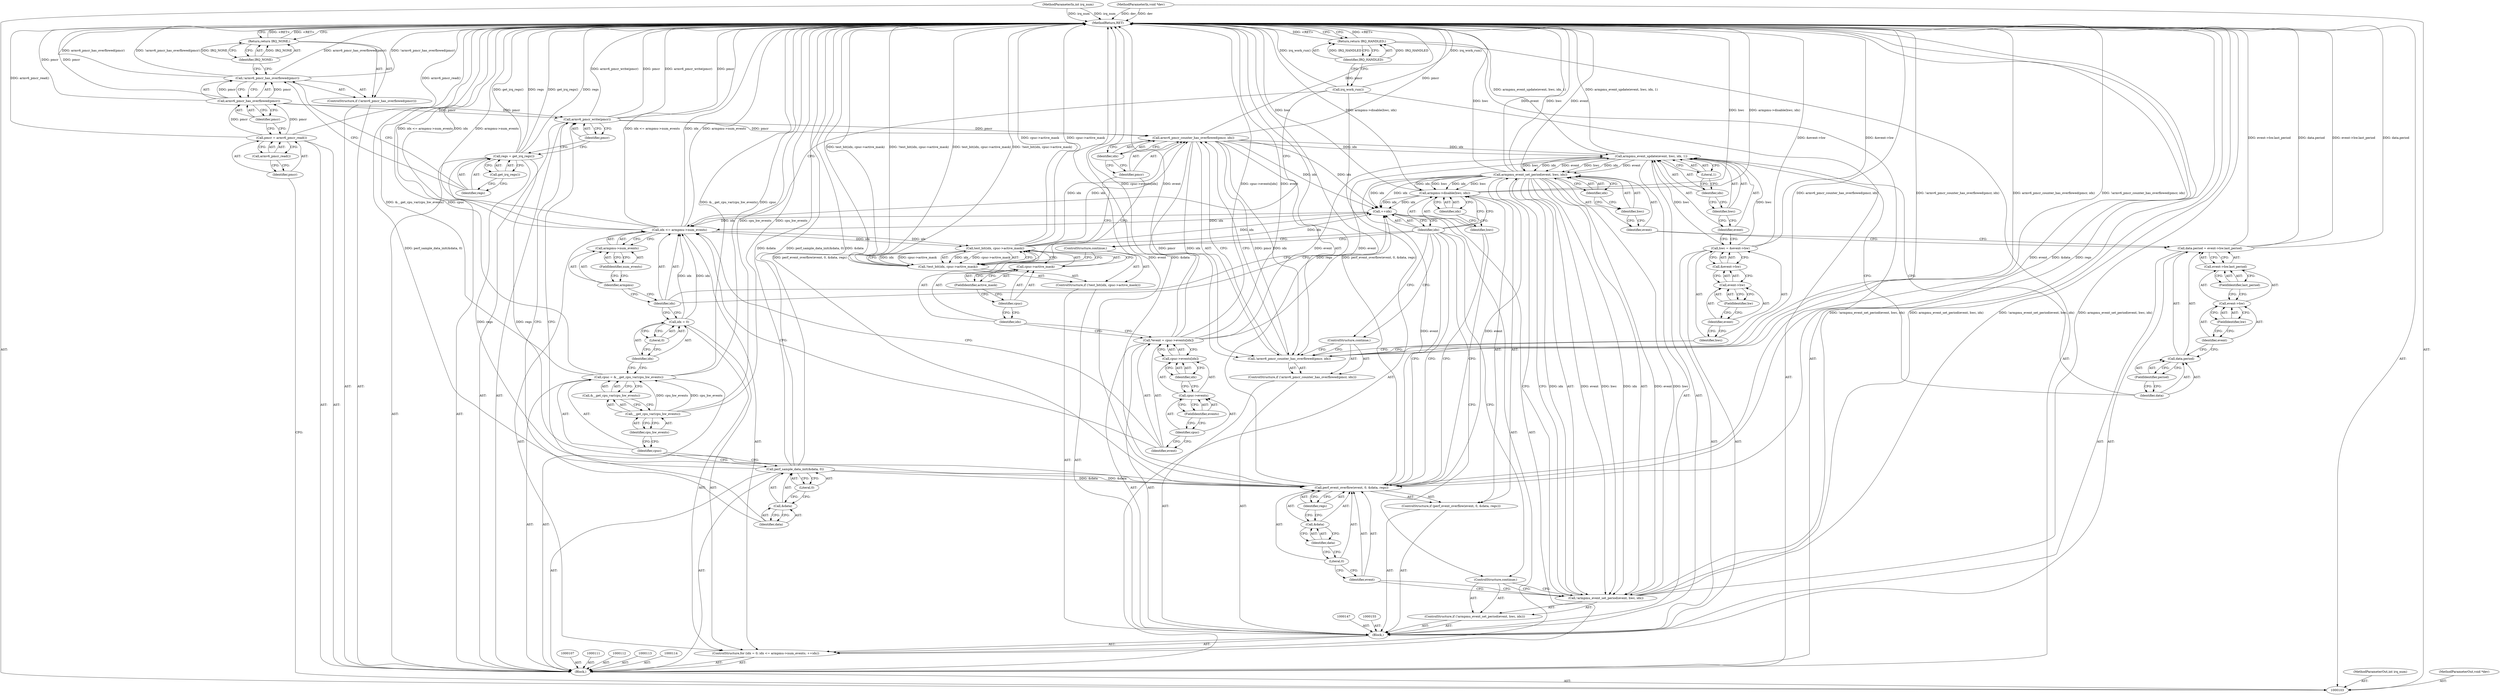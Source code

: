 digraph "1_linux_a8b0ca17b80e92faab46ee7179ba9e99ccb61233_0" {
"1000210" [label="(MethodReturn,RET)"];
"1000104" [label="(MethodParameterIn,int irq_num)"];
"1000320" [label="(MethodParameterOut,int irq_num)"];
"1000115" [label="(ControlStructure,if (!armv6_pmcr_has_overflowed(pmcr)))"];
"1000118" [label="(Identifier,pmcr)"];
"1000116" [label="(Call,!armv6_pmcr_has_overflowed(pmcr))"];
"1000117" [label="(Call,armv6_pmcr_has_overflowed(pmcr))"];
"1000119" [label="(Return,return IRQ_NONE;)"];
"1000120" [label="(Identifier,IRQ_NONE)"];
"1000121" [label="(Call,regs = get_irq_regs())"];
"1000122" [label="(Identifier,regs)"];
"1000123" [label="(Call,get_irq_regs())"];
"1000105" [label="(MethodParameterIn,void *dev)"];
"1000321" [label="(MethodParameterOut,void *dev)"];
"1000124" [label="(Call,armv6_pmcr_write(pmcr))"];
"1000125" [label="(Identifier,pmcr)"];
"1000126" [label="(Call,perf_sample_data_init(&data, 0))"];
"1000127" [label="(Call,&data)"];
"1000128" [label="(Identifier,data)"];
"1000129" [label="(Literal,0)"];
"1000130" [label="(Call,cpuc = &__get_cpu_var(cpu_hw_events))"];
"1000131" [label="(Identifier,cpuc)"];
"1000134" [label="(Identifier,cpu_hw_events)"];
"1000132" [label="(Call,&__get_cpu_var(cpu_hw_events))"];
"1000133" [label="(Call,__get_cpu_var(cpu_hw_events))"];
"1000135" [label="(ControlStructure,for (idx = 0; idx <= armpmu->num_events; ++idx))"];
"1000138" [label="(Literal,0)"];
"1000139" [label="(Call,idx <= armpmu->num_events)"];
"1000140" [label="(Identifier,idx)"];
"1000141" [label="(Call,armpmu->num_events)"];
"1000142" [label="(Identifier,armpmu)"];
"1000143" [label="(FieldIdentifier,num_events)"];
"1000144" [label="(Call,++idx)"];
"1000145" [label="(Identifier,idx)"];
"1000136" [label="(Call,idx = 0)"];
"1000137" [label="(Identifier,idx)"];
"1000148" [label="(Call,*event = cpuc->events[idx])"];
"1000149" [label="(Identifier,event)"];
"1000150" [label="(Call,cpuc->events[idx])"];
"1000151" [label="(Call,cpuc->events)"];
"1000152" [label="(Identifier,cpuc)"];
"1000153" [label="(FieldIdentifier,events)"];
"1000154" [label="(Identifier,idx)"];
"1000146" [label="(Block,)"];
"1000159" [label="(Identifier,idx)"];
"1000156" [label="(ControlStructure,if (!test_bit(idx, cpuc->active_mask)))"];
"1000160" [label="(Call,cpuc->active_mask)"];
"1000161" [label="(Identifier,cpuc)"];
"1000162" [label="(FieldIdentifier,active_mask)"];
"1000157" [label="(Call,!test_bit(idx, cpuc->active_mask))"];
"1000158" [label="(Call,test_bit(idx, cpuc->active_mask))"];
"1000106" [label="(Block,)"];
"1000163" [label="(ControlStructure,continue;)"];
"1000164" [label="(ControlStructure,if (!armv6_pmcr_counter_has_overflowed(pmcr, idx)))"];
"1000167" [label="(Identifier,pmcr)"];
"1000168" [label="(Identifier,idx)"];
"1000165" [label="(Call,!armv6_pmcr_counter_has_overflowed(pmcr, idx))"];
"1000166" [label="(Call,armv6_pmcr_counter_has_overflowed(pmcr, idx))"];
"1000169" [label="(ControlStructure,continue;)"];
"1000175" [label="(FieldIdentifier,hw)"];
"1000170" [label="(Call,hwc = &event->hw)"];
"1000171" [label="(Identifier,hwc)"];
"1000172" [label="(Call,&event->hw)"];
"1000173" [label="(Call,event->hw)"];
"1000174" [label="(Identifier,event)"];
"1000108" [label="(Call,pmcr = armv6_pmcr_read())"];
"1000109" [label="(Identifier,pmcr)"];
"1000110" [label="(Call,armv6_pmcr_read())"];
"1000176" [label="(Call,armpmu_event_update(event, hwc, idx, 1))"];
"1000177" [label="(Identifier,event)"];
"1000178" [label="(Identifier,hwc)"];
"1000179" [label="(Identifier,idx)"];
"1000180" [label="(Literal,1)"];
"1000185" [label="(Call,event->hw.last_period)"];
"1000186" [label="(Call,event->hw)"];
"1000187" [label="(Identifier,event)"];
"1000181" [label="(Call,data.period = event->hw.last_period)"];
"1000182" [label="(Call,data.period)"];
"1000183" [label="(Identifier,data)"];
"1000188" [label="(FieldIdentifier,hw)"];
"1000189" [label="(FieldIdentifier,last_period)"];
"1000184" [label="(FieldIdentifier,period)"];
"1000190" [label="(ControlStructure,if (!armpmu_event_set_period(event, hwc, idx)))"];
"1000193" [label="(Identifier,event)"];
"1000194" [label="(Identifier,hwc)"];
"1000195" [label="(Identifier,idx)"];
"1000191" [label="(Call,!armpmu_event_set_period(event, hwc, idx))"];
"1000192" [label="(Call,armpmu_event_set_period(event, hwc, idx))"];
"1000196" [label="(ControlStructure,continue;)"];
"1000197" [label="(ControlStructure,if (perf_event_overflow(event, 0, &data, regs)))"];
"1000199" [label="(Identifier,event)"];
"1000200" [label="(Literal,0)"];
"1000201" [label="(Call,&data)"];
"1000202" [label="(Identifier,data)"];
"1000203" [label="(Identifier,regs)"];
"1000198" [label="(Call,perf_event_overflow(event, 0, &data, regs))"];
"1000205" [label="(Identifier,hwc)"];
"1000206" [label="(Identifier,idx)"];
"1000204" [label="(Call,armpmu->disable(hwc, idx))"];
"1000207" [label="(Call,irq_work_run())"];
"1000208" [label="(Return,return IRQ_HANDLED;)"];
"1000209" [label="(Identifier,IRQ_HANDLED)"];
"1000210" -> "1000103"  [label="AST: "];
"1000210" -> "1000119"  [label="CFG: "];
"1000210" -> "1000208"  [label="CFG: "];
"1000119" -> "1000210"  [label="DDG: <RET>"];
"1000208" -> "1000210"  [label="DDG: <RET>"];
"1000170" -> "1000210"  [label="DDG: &event->hw"];
"1000181" -> "1000210"  [label="DDG: event->hw.last_period"];
"1000181" -> "1000210"  [label="DDG: data.period"];
"1000157" -> "1000210"  [label="DDG: !test_bit(idx, cpuc->active_mask)"];
"1000157" -> "1000210"  [label="DDG: test_bit(idx, cpuc->active_mask)"];
"1000104" -> "1000210"  [label="DDG: irq_num"];
"1000105" -> "1000210"  [label="DDG: dev"];
"1000158" -> "1000210"  [label="DDG: cpuc->active_mask"];
"1000117" -> "1000210"  [label="DDG: pmcr"];
"1000198" -> "1000210"  [label="DDG: event"];
"1000198" -> "1000210"  [label="DDG: &data"];
"1000198" -> "1000210"  [label="DDG: regs"];
"1000198" -> "1000210"  [label="DDG: perf_event_overflow(event, 0, &data, regs)"];
"1000204" -> "1000210"  [label="DDG: hwc"];
"1000204" -> "1000210"  [label="DDG: armpmu->disable(hwc, idx)"];
"1000116" -> "1000210"  [label="DDG: armv6_pmcr_has_overflowed(pmcr)"];
"1000116" -> "1000210"  [label="DDG: !armv6_pmcr_has_overflowed(pmcr)"];
"1000126" -> "1000210"  [label="DDG: perf_sample_data_init(&data, 0)"];
"1000126" -> "1000210"  [label="DDG: &data"];
"1000124" -> "1000210"  [label="DDG: pmcr"];
"1000124" -> "1000210"  [label="DDG: armv6_pmcr_write(pmcr)"];
"1000192" -> "1000210"  [label="DDG: hwc"];
"1000192" -> "1000210"  [label="DDG: event"];
"1000121" -> "1000210"  [label="DDG: get_irq_regs()"];
"1000121" -> "1000210"  [label="DDG: regs"];
"1000130" -> "1000210"  [label="DDG: &__get_cpu_var(cpu_hw_events)"];
"1000130" -> "1000210"  [label="DDG: cpuc"];
"1000139" -> "1000210"  [label="DDG: armpmu->num_events"];
"1000139" -> "1000210"  [label="DDG: idx <= armpmu->num_events"];
"1000139" -> "1000210"  [label="DDG: idx"];
"1000165" -> "1000210"  [label="DDG: armv6_pmcr_counter_has_overflowed(pmcr, idx)"];
"1000165" -> "1000210"  [label="DDG: !armv6_pmcr_counter_has_overflowed(pmcr, idx)"];
"1000166" -> "1000210"  [label="DDG: pmcr"];
"1000133" -> "1000210"  [label="DDG: cpu_hw_events"];
"1000191" -> "1000210"  [label="DDG: !armpmu_event_set_period(event, hwc, idx)"];
"1000191" -> "1000210"  [label="DDG: armpmu_event_set_period(event, hwc, idx)"];
"1000148" -> "1000210"  [label="DDG: event"];
"1000148" -> "1000210"  [label="DDG: cpuc->events[idx]"];
"1000176" -> "1000210"  [label="DDG: armpmu_event_update(event, hwc, idx, 1)"];
"1000207" -> "1000210"  [label="DDG: irq_work_run()"];
"1000108" -> "1000210"  [label="DDG: armv6_pmcr_read()"];
"1000104" -> "1000103"  [label="AST: "];
"1000104" -> "1000210"  [label="DDG: irq_num"];
"1000320" -> "1000103"  [label="AST: "];
"1000115" -> "1000106"  [label="AST: "];
"1000116" -> "1000115"  [label="AST: "];
"1000119" -> "1000115"  [label="AST: "];
"1000118" -> "1000117"  [label="AST: "];
"1000118" -> "1000108"  [label="CFG: "];
"1000117" -> "1000118"  [label="CFG: "];
"1000116" -> "1000115"  [label="AST: "];
"1000116" -> "1000117"  [label="CFG: "];
"1000117" -> "1000116"  [label="AST: "];
"1000120" -> "1000116"  [label="CFG: "];
"1000122" -> "1000116"  [label="CFG: "];
"1000116" -> "1000210"  [label="DDG: armv6_pmcr_has_overflowed(pmcr)"];
"1000116" -> "1000210"  [label="DDG: !armv6_pmcr_has_overflowed(pmcr)"];
"1000117" -> "1000116"  [label="DDG: pmcr"];
"1000117" -> "1000116"  [label="AST: "];
"1000117" -> "1000118"  [label="CFG: "];
"1000118" -> "1000117"  [label="AST: "];
"1000116" -> "1000117"  [label="CFG: "];
"1000117" -> "1000210"  [label="DDG: pmcr"];
"1000117" -> "1000116"  [label="DDG: pmcr"];
"1000108" -> "1000117"  [label="DDG: pmcr"];
"1000117" -> "1000124"  [label="DDG: pmcr"];
"1000119" -> "1000115"  [label="AST: "];
"1000119" -> "1000120"  [label="CFG: "];
"1000120" -> "1000119"  [label="AST: "];
"1000210" -> "1000119"  [label="CFG: "];
"1000119" -> "1000210"  [label="DDG: <RET>"];
"1000120" -> "1000119"  [label="DDG: IRQ_NONE"];
"1000120" -> "1000119"  [label="AST: "];
"1000120" -> "1000116"  [label="CFG: "];
"1000119" -> "1000120"  [label="CFG: "];
"1000120" -> "1000119"  [label="DDG: IRQ_NONE"];
"1000121" -> "1000106"  [label="AST: "];
"1000121" -> "1000123"  [label="CFG: "];
"1000122" -> "1000121"  [label="AST: "];
"1000123" -> "1000121"  [label="AST: "];
"1000125" -> "1000121"  [label="CFG: "];
"1000121" -> "1000210"  [label="DDG: get_irq_regs()"];
"1000121" -> "1000210"  [label="DDG: regs"];
"1000121" -> "1000198"  [label="DDG: regs"];
"1000122" -> "1000121"  [label="AST: "];
"1000122" -> "1000116"  [label="CFG: "];
"1000123" -> "1000122"  [label="CFG: "];
"1000123" -> "1000121"  [label="AST: "];
"1000123" -> "1000122"  [label="CFG: "];
"1000121" -> "1000123"  [label="CFG: "];
"1000105" -> "1000103"  [label="AST: "];
"1000105" -> "1000210"  [label="DDG: dev"];
"1000321" -> "1000103"  [label="AST: "];
"1000124" -> "1000106"  [label="AST: "];
"1000124" -> "1000125"  [label="CFG: "];
"1000125" -> "1000124"  [label="AST: "];
"1000128" -> "1000124"  [label="CFG: "];
"1000124" -> "1000210"  [label="DDG: pmcr"];
"1000124" -> "1000210"  [label="DDG: armv6_pmcr_write(pmcr)"];
"1000117" -> "1000124"  [label="DDG: pmcr"];
"1000124" -> "1000166"  [label="DDG: pmcr"];
"1000125" -> "1000124"  [label="AST: "];
"1000125" -> "1000121"  [label="CFG: "];
"1000124" -> "1000125"  [label="CFG: "];
"1000126" -> "1000106"  [label="AST: "];
"1000126" -> "1000129"  [label="CFG: "];
"1000127" -> "1000126"  [label="AST: "];
"1000129" -> "1000126"  [label="AST: "];
"1000131" -> "1000126"  [label="CFG: "];
"1000126" -> "1000210"  [label="DDG: perf_sample_data_init(&data, 0)"];
"1000126" -> "1000210"  [label="DDG: &data"];
"1000126" -> "1000198"  [label="DDG: &data"];
"1000127" -> "1000126"  [label="AST: "];
"1000127" -> "1000128"  [label="CFG: "];
"1000128" -> "1000127"  [label="AST: "];
"1000129" -> "1000127"  [label="CFG: "];
"1000128" -> "1000127"  [label="AST: "];
"1000128" -> "1000124"  [label="CFG: "];
"1000127" -> "1000128"  [label="CFG: "];
"1000129" -> "1000126"  [label="AST: "];
"1000129" -> "1000127"  [label="CFG: "];
"1000126" -> "1000129"  [label="CFG: "];
"1000130" -> "1000106"  [label="AST: "];
"1000130" -> "1000132"  [label="CFG: "];
"1000131" -> "1000130"  [label="AST: "];
"1000132" -> "1000130"  [label="AST: "];
"1000137" -> "1000130"  [label="CFG: "];
"1000130" -> "1000210"  [label="DDG: &__get_cpu_var(cpu_hw_events)"];
"1000130" -> "1000210"  [label="DDG: cpuc"];
"1000133" -> "1000130"  [label="DDG: cpu_hw_events"];
"1000131" -> "1000130"  [label="AST: "];
"1000131" -> "1000126"  [label="CFG: "];
"1000134" -> "1000131"  [label="CFG: "];
"1000134" -> "1000133"  [label="AST: "];
"1000134" -> "1000131"  [label="CFG: "];
"1000133" -> "1000134"  [label="CFG: "];
"1000132" -> "1000130"  [label="AST: "];
"1000132" -> "1000133"  [label="CFG: "];
"1000133" -> "1000132"  [label="AST: "];
"1000130" -> "1000132"  [label="CFG: "];
"1000133" -> "1000132"  [label="AST: "];
"1000133" -> "1000134"  [label="CFG: "];
"1000134" -> "1000133"  [label="AST: "];
"1000132" -> "1000133"  [label="CFG: "];
"1000133" -> "1000210"  [label="DDG: cpu_hw_events"];
"1000133" -> "1000130"  [label="DDG: cpu_hw_events"];
"1000135" -> "1000106"  [label="AST: "];
"1000136" -> "1000135"  [label="AST: "];
"1000139" -> "1000135"  [label="AST: "];
"1000144" -> "1000135"  [label="AST: "];
"1000146" -> "1000135"  [label="AST: "];
"1000138" -> "1000136"  [label="AST: "];
"1000138" -> "1000137"  [label="CFG: "];
"1000136" -> "1000138"  [label="CFG: "];
"1000139" -> "1000135"  [label="AST: "];
"1000139" -> "1000141"  [label="CFG: "];
"1000140" -> "1000139"  [label="AST: "];
"1000141" -> "1000139"  [label="AST: "];
"1000149" -> "1000139"  [label="CFG: "];
"1000207" -> "1000139"  [label="CFG: "];
"1000139" -> "1000210"  [label="DDG: armpmu->num_events"];
"1000139" -> "1000210"  [label="DDG: idx <= armpmu->num_events"];
"1000139" -> "1000210"  [label="DDG: idx"];
"1000144" -> "1000139"  [label="DDG: idx"];
"1000136" -> "1000139"  [label="DDG: idx"];
"1000139" -> "1000158"  [label="DDG: idx"];
"1000140" -> "1000139"  [label="AST: "];
"1000140" -> "1000136"  [label="CFG: "];
"1000140" -> "1000144"  [label="CFG: "];
"1000142" -> "1000140"  [label="CFG: "];
"1000141" -> "1000139"  [label="AST: "];
"1000141" -> "1000143"  [label="CFG: "];
"1000142" -> "1000141"  [label="AST: "];
"1000143" -> "1000141"  [label="AST: "];
"1000139" -> "1000141"  [label="CFG: "];
"1000142" -> "1000141"  [label="AST: "];
"1000142" -> "1000140"  [label="CFG: "];
"1000143" -> "1000142"  [label="CFG: "];
"1000143" -> "1000141"  [label="AST: "];
"1000143" -> "1000142"  [label="CFG: "];
"1000141" -> "1000143"  [label="CFG: "];
"1000144" -> "1000135"  [label="AST: "];
"1000144" -> "1000145"  [label="CFG: "];
"1000145" -> "1000144"  [label="AST: "];
"1000140" -> "1000144"  [label="CFG: "];
"1000144" -> "1000139"  [label="DDG: idx"];
"1000158" -> "1000144"  [label="DDG: idx"];
"1000166" -> "1000144"  [label="DDG: idx"];
"1000204" -> "1000144"  [label="DDG: idx"];
"1000192" -> "1000144"  [label="DDG: idx"];
"1000145" -> "1000144"  [label="AST: "];
"1000145" -> "1000163"  [label="CFG: "];
"1000145" -> "1000169"  [label="CFG: "];
"1000145" -> "1000196"  [label="CFG: "];
"1000145" -> "1000204"  [label="CFG: "];
"1000145" -> "1000198"  [label="CFG: "];
"1000144" -> "1000145"  [label="CFG: "];
"1000136" -> "1000135"  [label="AST: "];
"1000136" -> "1000138"  [label="CFG: "];
"1000137" -> "1000136"  [label="AST: "];
"1000138" -> "1000136"  [label="AST: "];
"1000140" -> "1000136"  [label="CFG: "];
"1000136" -> "1000139"  [label="DDG: idx"];
"1000137" -> "1000136"  [label="AST: "];
"1000137" -> "1000130"  [label="CFG: "];
"1000138" -> "1000137"  [label="CFG: "];
"1000148" -> "1000146"  [label="AST: "];
"1000148" -> "1000150"  [label="CFG: "];
"1000149" -> "1000148"  [label="AST: "];
"1000150" -> "1000148"  [label="AST: "];
"1000159" -> "1000148"  [label="CFG: "];
"1000148" -> "1000210"  [label="DDG: event"];
"1000148" -> "1000210"  [label="DDG: cpuc->events[idx]"];
"1000148" -> "1000176"  [label="DDG: event"];
"1000149" -> "1000148"  [label="AST: "];
"1000149" -> "1000139"  [label="CFG: "];
"1000152" -> "1000149"  [label="CFG: "];
"1000150" -> "1000148"  [label="AST: "];
"1000150" -> "1000154"  [label="CFG: "];
"1000151" -> "1000150"  [label="AST: "];
"1000154" -> "1000150"  [label="AST: "];
"1000148" -> "1000150"  [label="CFG: "];
"1000151" -> "1000150"  [label="AST: "];
"1000151" -> "1000153"  [label="CFG: "];
"1000152" -> "1000151"  [label="AST: "];
"1000153" -> "1000151"  [label="AST: "];
"1000154" -> "1000151"  [label="CFG: "];
"1000152" -> "1000151"  [label="AST: "];
"1000152" -> "1000149"  [label="CFG: "];
"1000153" -> "1000152"  [label="CFG: "];
"1000153" -> "1000151"  [label="AST: "];
"1000153" -> "1000152"  [label="CFG: "];
"1000151" -> "1000153"  [label="CFG: "];
"1000154" -> "1000150"  [label="AST: "];
"1000154" -> "1000151"  [label="CFG: "];
"1000150" -> "1000154"  [label="CFG: "];
"1000146" -> "1000135"  [label="AST: "];
"1000147" -> "1000146"  [label="AST: "];
"1000148" -> "1000146"  [label="AST: "];
"1000155" -> "1000146"  [label="AST: "];
"1000156" -> "1000146"  [label="AST: "];
"1000164" -> "1000146"  [label="AST: "];
"1000170" -> "1000146"  [label="AST: "];
"1000176" -> "1000146"  [label="AST: "];
"1000181" -> "1000146"  [label="AST: "];
"1000190" -> "1000146"  [label="AST: "];
"1000197" -> "1000146"  [label="AST: "];
"1000159" -> "1000158"  [label="AST: "];
"1000159" -> "1000148"  [label="CFG: "];
"1000161" -> "1000159"  [label="CFG: "];
"1000156" -> "1000146"  [label="AST: "];
"1000157" -> "1000156"  [label="AST: "];
"1000163" -> "1000156"  [label="AST: "];
"1000160" -> "1000158"  [label="AST: "];
"1000160" -> "1000162"  [label="CFG: "];
"1000161" -> "1000160"  [label="AST: "];
"1000162" -> "1000160"  [label="AST: "];
"1000158" -> "1000160"  [label="CFG: "];
"1000161" -> "1000160"  [label="AST: "];
"1000161" -> "1000159"  [label="CFG: "];
"1000162" -> "1000161"  [label="CFG: "];
"1000162" -> "1000160"  [label="AST: "];
"1000162" -> "1000161"  [label="CFG: "];
"1000160" -> "1000162"  [label="CFG: "];
"1000157" -> "1000156"  [label="AST: "];
"1000157" -> "1000158"  [label="CFG: "];
"1000158" -> "1000157"  [label="AST: "];
"1000163" -> "1000157"  [label="CFG: "];
"1000167" -> "1000157"  [label="CFG: "];
"1000157" -> "1000210"  [label="DDG: !test_bit(idx, cpuc->active_mask)"];
"1000157" -> "1000210"  [label="DDG: test_bit(idx, cpuc->active_mask)"];
"1000158" -> "1000157"  [label="DDG: idx"];
"1000158" -> "1000157"  [label="DDG: cpuc->active_mask"];
"1000158" -> "1000157"  [label="AST: "];
"1000158" -> "1000160"  [label="CFG: "];
"1000159" -> "1000158"  [label="AST: "];
"1000160" -> "1000158"  [label="AST: "];
"1000157" -> "1000158"  [label="CFG: "];
"1000158" -> "1000210"  [label="DDG: cpuc->active_mask"];
"1000158" -> "1000144"  [label="DDG: idx"];
"1000158" -> "1000157"  [label="DDG: idx"];
"1000158" -> "1000157"  [label="DDG: cpuc->active_mask"];
"1000139" -> "1000158"  [label="DDG: idx"];
"1000158" -> "1000166"  [label="DDG: idx"];
"1000106" -> "1000103"  [label="AST: "];
"1000107" -> "1000106"  [label="AST: "];
"1000108" -> "1000106"  [label="AST: "];
"1000111" -> "1000106"  [label="AST: "];
"1000112" -> "1000106"  [label="AST: "];
"1000113" -> "1000106"  [label="AST: "];
"1000114" -> "1000106"  [label="AST: "];
"1000115" -> "1000106"  [label="AST: "];
"1000121" -> "1000106"  [label="AST: "];
"1000124" -> "1000106"  [label="AST: "];
"1000126" -> "1000106"  [label="AST: "];
"1000130" -> "1000106"  [label="AST: "];
"1000135" -> "1000106"  [label="AST: "];
"1000207" -> "1000106"  [label="AST: "];
"1000208" -> "1000106"  [label="AST: "];
"1000163" -> "1000156"  [label="AST: "];
"1000163" -> "1000157"  [label="CFG: "];
"1000145" -> "1000163"  [label="CFG: "];
"1000164" -> "1000146"  [label="AST: "];
"1000165" -> "1000164"  [label="AST: "];
"1000169" -> "1000164"  [label="AST: "];
"1000167" -> "1000166"  [label="AST: "];
"1000167" -> "1000157"  [label="CFG: "];
"1000168" -> "1000167"  [label="CFG: "];
"1000168" -> "1000166"  [label="AST: "];
"1000168" -> "1000167"  [label="CFG: "];
"1000166" -> "1000168"  [label="CFG: "];
"1000165" -> "1000164"  [label="AST: "];
"1000165" -> "1000166"  [label="CFG: "];
"1000166" -> "1000165"  [label="AST: "];
"1000169" -> "1000165"  [label="CFG: "];
"1000171" -> "1000165"  [label="CFG: "];
"1000165" -> "1000210"  [label="DDG: armv6_pmcr_counter_has_overflowed(pmcr, idx)"];
"1000165" -> "1000210"  [label="DDG: !armv6_pmcr_counter_has_overflowed(pmcr, idx)"];
"1000166" -> "1000165"  [label="DDG: pmcr"];
"1000166" -> "1000165"  [label="DDG: idx"];
"1000166" -> "1000165"  [label="AST: "];
"1000166" -> "1000168"  [label="CFG: "];
"1000167" -> "1000166"  [label="AST: "];
"1000168" -> "1000166"  [label="AST: "];
"1000165" -> "1000166"  [label="CFG: "];
"1000166" -> "1000210"  [label="DDG: pmcr"];
"1000166" -> "1000144"  [label="DDG: idx"];
"1000166" -> "1000165"  [label="DDG: pmcr"];
"1000166" -> "1000165"  [label="DDG: idx"];
"1000124" -> "1000166"  [label="DDG: pmcr"];
"1000158" -> "1000166"  [label="DDG: idx"];
"1000166" -> "1000176"  [label="DDG: idx"];
"1000169" -> "1000164"  [label="AST: "];
"1000169" -> "1000165"  [label="CFG: "];
"1000145" -> "1000169"  [label="CFG: "];
"1000175" -> "1000173"  [label="AST: "];
"1000175" -> "1000174"  [label="CFG: "];
"1000173" -> "1000175"  [label="CFG: "];
"1000170" -> "1000146"  [label="AST: "];
"1000170" -> "1000172"  [label="CFG: "];
"1000171" -> "1000170"  [label="AST: "];
"1000172" -> "1000170"  [label="AST: "];
"1000177" -> "1000170"  [label="CFG: "];
"1000170" -> "1000210"  [label="DDG: &event->hw"];
"1000170" -> "1000176"  [label="DDG: hwc"];
"1000171" -> "1000170"  [label="AST: "];
"1000171" -> "1000165"  [label="CFG: "];
"1000174" -> "1000171"  [label="CFG: "];
"1000172" -> "1000170"  [label="AST: "];
"1000172" -> "1000173"  [label="CFG: "];
"1000173" -> "1000172"  [label="AST: "];
"1000170" -> "1000172"  [label="CFG: "];
"1000173" -> "1000172"  [label="AST: "];
"1000173" -> "1000175"  [label="CFG: "];
"1000174" -> "1000173"  [label="AST: "];
"1000175" -> "1000173"  [label="AST: "];
"1000172" -> "1000173"  [label="CFG: "];
"1000174" -> "1000173"  [label="AST: "];
"1000174" -> "1000171"  [label="CFG: "];
"1000175" -> "1000174"  [label="CFG: "];
"1000108" -> "1000106"  [label="AST: "];
"1000108" -> "1000110"  [label="CFG: "];
"1000109" -> "1000108"  [label="AST: "];
"1000110" -> "1000108"  [label="AST: "];
"1000118" -> "1000108"  [label="CFG: "];
"1000108" -> "1000210"  [label="DDG: armv6_pmcr_read()"];
"1000108" -> "1000117"  [label="DDG: pmcr"];
"1000109" -> "1000108"  [label="AST: "];
"1000109" -> "1000103"  [label="CFG: "];
"1000110" -> "1000109"  [label="CFG: "];
"1000110" -> "1000108"  [label="AST: "];
"1000110" -> "1000109"  [label="CFG: "];
"1000108" -> "1000110"  [label="CFG: "];
"1000176" -> "1000146"  [label="AST: "];
"1000176" -> "1000180"  [label="CFG: "];
"1000177" -> "1000176"  [label="AST: "];
"1000178" -> "1000176"  [label="AST: "];
"1000179" -> "1000176"  [label="AST: "];
"1000180" -> "1000176"  [label="AST: "];
"1000183" -> "1000176"  [label="CFG: "];
"1000176" -> "1000210"  [label="DDG: armpmu_event_update(event, hwc, idx, 1)"];
"1000148" -> "1000176"  [label="DDG: event"];
"1000170" -> "1000176"  [label="DDG: hwc"];
"1000166" -> "1000176"  [label="DDG: idx"];
"1000176" -> "1000192"  [label="DDG: event"];
"1000176" -> "1000192"  [label="DDG: hwc"];
"1000176" -> "1000192"  [label="DDG: idx"];
"1000177" -> "1000176"  [label="AST: "];
"1000177" -> "1000170"  [label="CFG: "];
"1000178" -> "1000177"  [label="CFG: "];
"1000178" -> "1000176"  [label="AST: "];
"1000178" -> "1000177"  [label="CFG: "];
"1000179" -> "1000178"  [label="CFG: "];
"1000179" -> "1000176"  [label="AST: "];
"1000179" -> "1000178"  [label="CFG: "];
"1000180" -> "1000179"  [label="CFG: "];
"1000180" -> "1000176"  [label="AST: "];
"1000180" -> "1000179"  [label="CFG: "];
"1000176" -> "1000180"  [label="CFG: "];
"1000185" -> "1000181"  [label="AST: "];
"1000185" -> "1000189"  [label="CFG: "];
"1000186" -> "1000185"  [label="AST: "];
"1000189" -> "1000185"  [label="AST: "];
"1000181" -> "1000185"  [label="CFG: "];
"1000186" -> "1000185"  [label="AST: "];
"1000186" -> "1000188"  [label="CFG: "];
"1000187" -> "1000186"  [label="AST: "];
"1000188" -> "1000186"  [label="AST: "];
"1000189" -> "1000186"  [label="CFG: "];
"1000187" -> "1000186"  [label="AST: "];
"1000187" -> "1000182"  [label="CFG: "];
"1000188" -> "1000187"  [label="CFG: "];
"1000181" -> "1000146"  [label="AST: "];
"1000181" -> "1000185"  [label="CFG: "];
"1000182" -> "1000181"  [label="AST: "];
"1000185" -> "1000181"  [label="AST: "];
"1000193" -> "1000181"  [label="CFG: "];
"1000181" -> "1000210"  [label="DDG: event->hw.last_period"];
"1000181" -> "1000210"  [label="DDG: data.period"];
"1000182" -> "1000181"  [label="AST: "];
"1000182" -> "1000184"  [label="CFG: "];
"1000183" -> "1000182"  [label="AST: "];
"1000184" -> "1000182"  [label="AST: "];
"1000187" -> "1000182"  [label="CFG: "];
"1000183" -> "1000182"  [label="AST: "];
"1000183" -> "1000176"  [label="CFG: "];
"1000184" -> "1000183"  [label="CFG: "];
"1000188" -> "1000186"  [label="AST: "];
"1000188" -> "1000187"  [label="CFG: "];
"1000186" -> "1000188"  [label="CFG: "];
"1000189" -> "1000185"  [label="AST: "];
"1000189" -> "1000186"  [label="CFG: "];
"1000185" -> "1000189"  [label="CFG: "];
"1000184" -> "1000182"  [label="AST: "];
"1000184" -> "1000183"  [label="CFG: "];
"1000182" -> "1000184"  [label="CFG: "];
"1000190" -> "1000146"  [label="AST: "];
"1000191" -> "1000190"  [label="AST: "];
"1000196" -> "1000190"  [label="AST: "];
"1000193" -> "1000192"  [label="AST: "];
"1000193" -> "1000181"  [label="CFG: "];
"1000194" -> "1000193"  [label="CFG: "];
"1000194" -> "1000192"  [label="AST: "];
"1000194" -> "1000193"  [label="CFG: "];
"1000195" -> "1000194"  [label="CFG: "];
"1000195" -> "1000192"  [label="AST: "];
"1000195" -> "1000194"  [label="CFG: "];
"1000192" -> "1000195"  [label="CFG: "];
"1000191" -> "1000190"  [label="AST: "];
"1000191" -> "1000192"  [label="CFG: "];
"1000192" -> "1000191"  [label="AST: "];
"1000196" -> "1000191"  [label="CFG: "];
"1000199" -> "1000191"  [label="CFG: "];
"1000191" -> "1000210"  [label="DDG: !armpmu_event_set_period(event, hwc, idx)"];
"1000191" -> "1000210"  [label="DDG: armpmu_event_set_period(event, hwc, idx)"];
"1000192" -> "1000191"  [label="DDG: event"];
"1000192" -> "1000191"  [label="DDG: hwc"];
"1000192" -> "1000191"  [label="DDG: idx"];
"1000192" -> "1000191"  [label="AST: "];
"1000192" -> "1000195"  [label="CFG: "];
"1000193" -> "1000192"  [label="AST: "];
"1000194" -> "1000192"  [label="AST: "];
"1000195" -> "1000192"  [label="AST: "];
"1000191" -> "1000192"  [label="CFG: "];
"1000192" -> "1000210"  [label="DDG: hwc"];
"1000192" -> "1000210"  [label="DDG: event"];
"1000192" -> "1000144"  [label="DDG: idx"];
"1000192" -> "1000191"  [label="DDG: event"];
"1000192" -> "1000191"  [label="DDG: hwc"];
"1000192" -> "1000191"  [label="DDG: idx"];
"1000176" -> "1000192"  [label="DDG: event"];
"1000176" -> "1000192"  [label="DDG: hwc"];
"1000176" -> "1000192"  [label="DDG: idx"];
"1000192" -> "1000198"  [label="DDG: event"];
"1000192" -> "1000204"  [label="DDG: hwc"];
"1000192" -> "1000204"  [label="DDG: idx"];
"1000196" -> "1000190"  [label="AST: "];
"1000196" -> "1000191"  [label="CFG: "];
"1000145" -> "1000196"  [label="CFG: "];
"1000197" -> "1000146"  [label="AST: "];
"1000198" -> "1000197"  [label="AST: "];
"1000204" -> "1000197"  [label="AST: "];
"1000199" -> "1000198"  [label="AST: "];
"1000199" -> "1000191"  [label="CFG: "];
"1000200" -> "1000199"  [label="CFG: "];
"1000200" -> "1000198"  [label="AST: "];
"1000200" -> "1000199"  [label="CFG: "];
"1000202" -> "1000200"  [label="CFG: "];
"1000201" -> "1000198"  [label="AST: "];
"1000201" -> "1000202"  [label="CFG: "];
"1000202" -> "1000201"  [label="AST: "];
"1000203" -> "1000201"  [label="CFG: "];
"1000202" -> "1000201"  [label="AST: "];
"1000202" -> "1000200"  [label="CFG: "];
"1000201" -> "1000202"  [label="CFG: "];
"1000203" -> "1000198"  [label="AST: "];
"1000203" -> "1000201"  [label="CFG: "];
"1000198" -> "1000203"  [label="CFG: "];
"1000198" -> "1000197"  [label="AST: "];
"1000198" -> "1000203"  [label="CFG: "];
"1000199" -> "1000198"  [label="AST: "];
"1000200" -> "1000198"  [label="AST: "];
"1000201" -> "1000198"  [label="AST: "];
"1000203" -> "1000198"  [label="AST: "];
"1000205" -> "1000198"  [label="CFG: "];
"1000145" -> "1000198"  [label="CFG: "];
"1000198" -> "1000210"  [label="DDG: event"];
"1000198" -> "1000210"  [label="DDG: &data"];
"1000198" -> "1000210"  [label="DDG: regs"];
"1000198" -> "1000210"  [label="DDG: perf_event_overflow(event, 0, &data, regs)"];
"1000192" -> "1000198"  [label="DDG: event"];
"1000126" -> "1000198"  [label="DDG: &data"];
"1000121" -> "1000198"  [label="DDG: regs"];
"1000205" -> "1000204"  [label="AST: "];
"1000205" -> "1000198"  [label="CFG: "];
"1000206" -> "1000205"  [label="CFG: "];
"1000206" -> "1000204"  [label="AST: "];
"1000206" -> "1000205"  [label="CFG: "];
"1000204" -> "1000206"  [label="CFG: "];
"1000204" -> "1000197"  [label="AST: "];
"1000204" -> "1000206"  [label="CFG: "];
"1000205" -> "1000204"  [label="AST: "];
"1000206" -> "1000204"  [label="AST: "];
"1000145" -> "1000204"  [label="CFG: "];
"1000204" -> "1000210"  [label="DDG: hwc"];
"1000204" -> "1000210"  [label="DDG: armpmu->disable(hwc, idx)"];
"1000204" -> "1000144"  [label="DDG: idx"];
"1000192" -> "1000204"  [label="DDG: hwc"];
"1000192" -> "1000204"  [label="DDG: idx"];
"1000207" -> "1000106"  [label="AST: "];
"1000207" -> "1000139"  [label="CFG: "];
"1000209" -> "1000207"  [label="CFG: "];
"1000207" -> "1000210"  [label="DDG: irq_work_run()"];
"1000208" -> "1000106"  [label="AST: "];
"1000208" -> "1000209"  [label="CFG: "];
"1000209" -> "1000208"  [label="AST: "];
"1000210" -> "1000208"  [label="CFG: "];
"1000208" -> "1000210"  [label="DDG: <RET>"];
"1000209" -> "1000208"  [label="DDG: IRQ_HANDLED"];
"1000209" -> "1000208"  [label="AST: "];
"1000209" -> "1000207"  [label="CFG: "];
"1000208" -> "1000209"  [label="CFG: "];
"1000209" -> "1000208"  [label="DDG: IRQ_HANDLED"];
}
